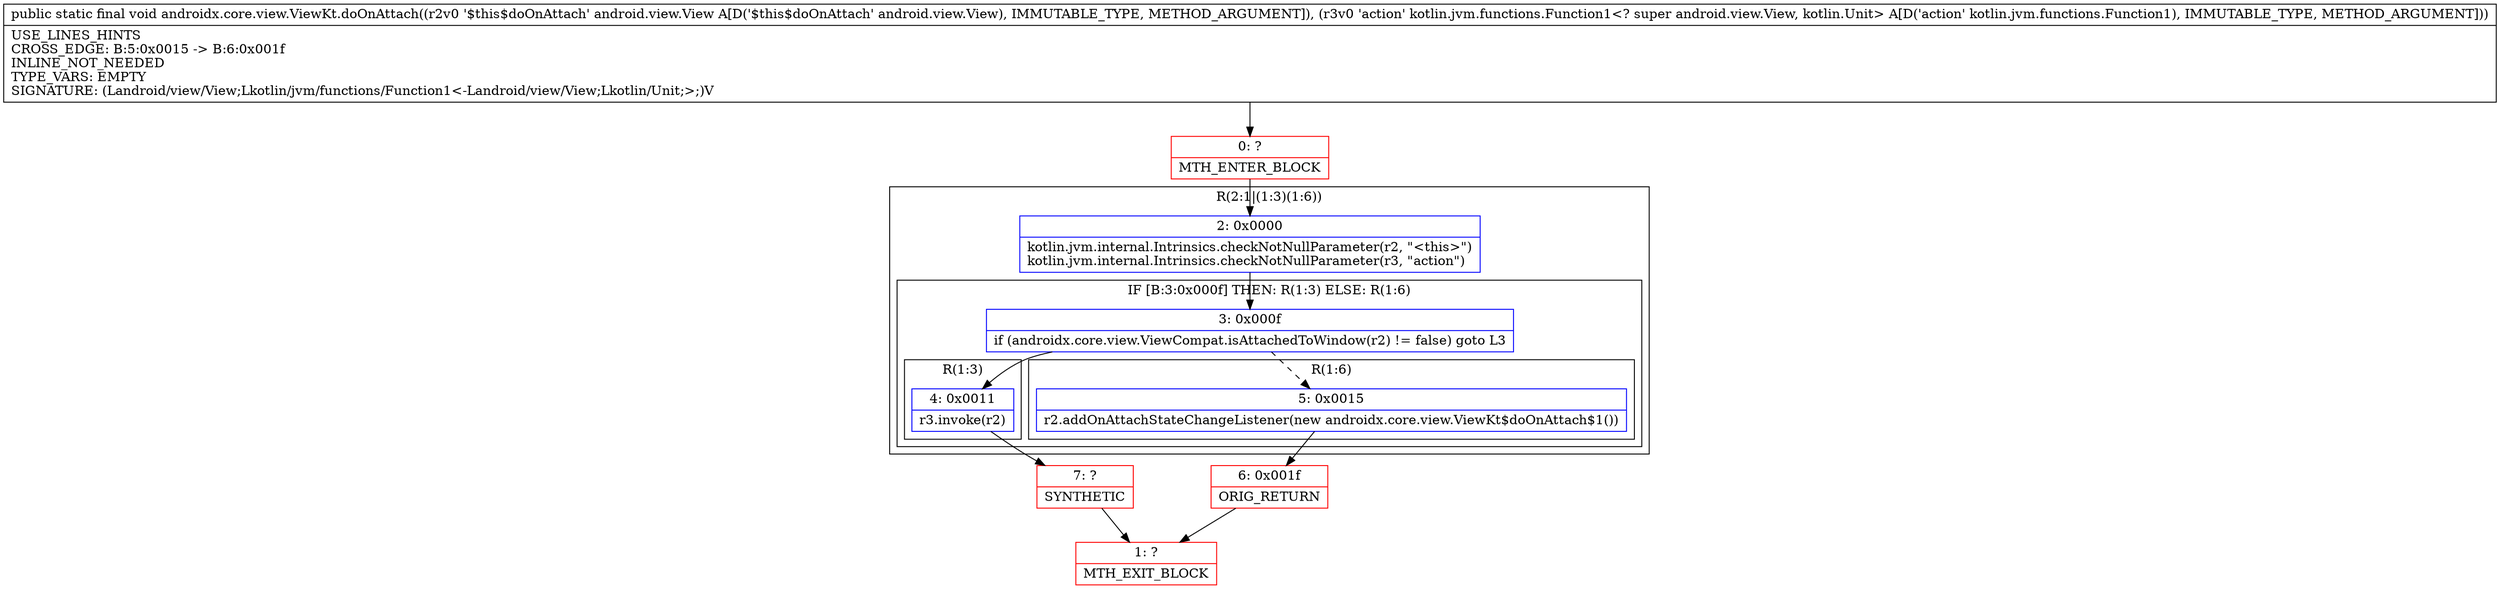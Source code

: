 digraph "CFG forandroidx.core.view.ViewKt.doOnAttach(Landroid\/view\/View;Lkotlin\/jvm\/functions\/Function1;)V" {
subgraph cluster_Region_349502353 {
label = "R(2:1|(1:3)(1:6))";
node [shape=record,color=blue];
Node_2 [shape=record,label="{2\:\ 0x0000|kotlin.jvm.internal.Intrinsics.checkNotNullParameter(r2, \"\<this\>\")\lkotlin.jvm.internal.Intrinsics.checkNotNullParameter(r3, \"action\")\l}"];
subgraph cluster_IfRegion_1481554203 {
label = "IF [B:3:0x000f] THEN: R(1:3) ELSE: R(1:6)";
node [shape=record,color=blue];
Node_3 [shape=record,label="{3\:\ 0x000f|if (androidx.core.view.ViewCompat.isAttachedToWindow(r2) != false) goto L3\l}"];
subgraph cluster_Region_261183804 {
label = "R(1:3)";
node [shape=record,color=blue];
Node_4 [shape=record,label="{4\:\ 0x0011|r3.invoke(r2)\l}"];
}
subgraph cluster_Region_1288165030 {
label = "R(1:6)";
node [shape=record,color=blue];
Node_5 [shape=record,label="{5\:\ 0x0015|r2.addOnAttachStateChangeListener(new androidx.core.view.ViewKt$doOnAttach$1())\l}"];
}
}
}
Node_0 [shape=record,color=red,label="{0\:\ ?|MTH_ENTER_BLOCK\l}"];
Node_7 [shape=record,color=red,label="{7\:\ ?|SYNTHETIC\l}"];
Node_1 [shape=record,color=red,label="{1\:\ ?|MTH_EXIT_BLOCK\l}"];
Node_6 [shape=record,color=red,label="{6\:\ 0x001f|ORIG_RETURN\l}"];
MethodNode[shape=record,label="{public static final void androidx.core.view.ViewKt.doOnAttach((r2v0 '$this$doOnAttach' android.view.View A[D('$this$doOnAttach' android.view.View), IMMUTABLE_TYPE, METHOD_ARGUMENT]), (r3v0 'action' kotlin.jvm.functions.Function1\<? super android.view.View, kotlin.Unit\> A[D('action' kotlin.jvm.functions.Function1), IMMUTABLE_TYPE, METHOD_ARGUMENT]))  | USE_LINES_HINTS\lCROSS_EDGE: B:5:0x0015 \-\> B:6:0x001f\lINLINE_NOT_NEEDED\lTYPE_VARS: EMPTY\lSIGNATURE: (Landroid\/view\/View;Lkotlin\/jvm\/functions\/Function1\<\-Landroid\/view\/View;Lkotlin\/Unit;\>;)V\l}"];
MethodNode -> Node_0;Node_2 -> Node_3;
Node_3 -> Node_4;
Node_3 -> Node_5[style=dashed];
Node_4 -> Node_7;
Node_5 -> Node_6;
Node_0 -> Node_2;
Node_7 -> Node_1;
Node_6 -> Node_1;
}

